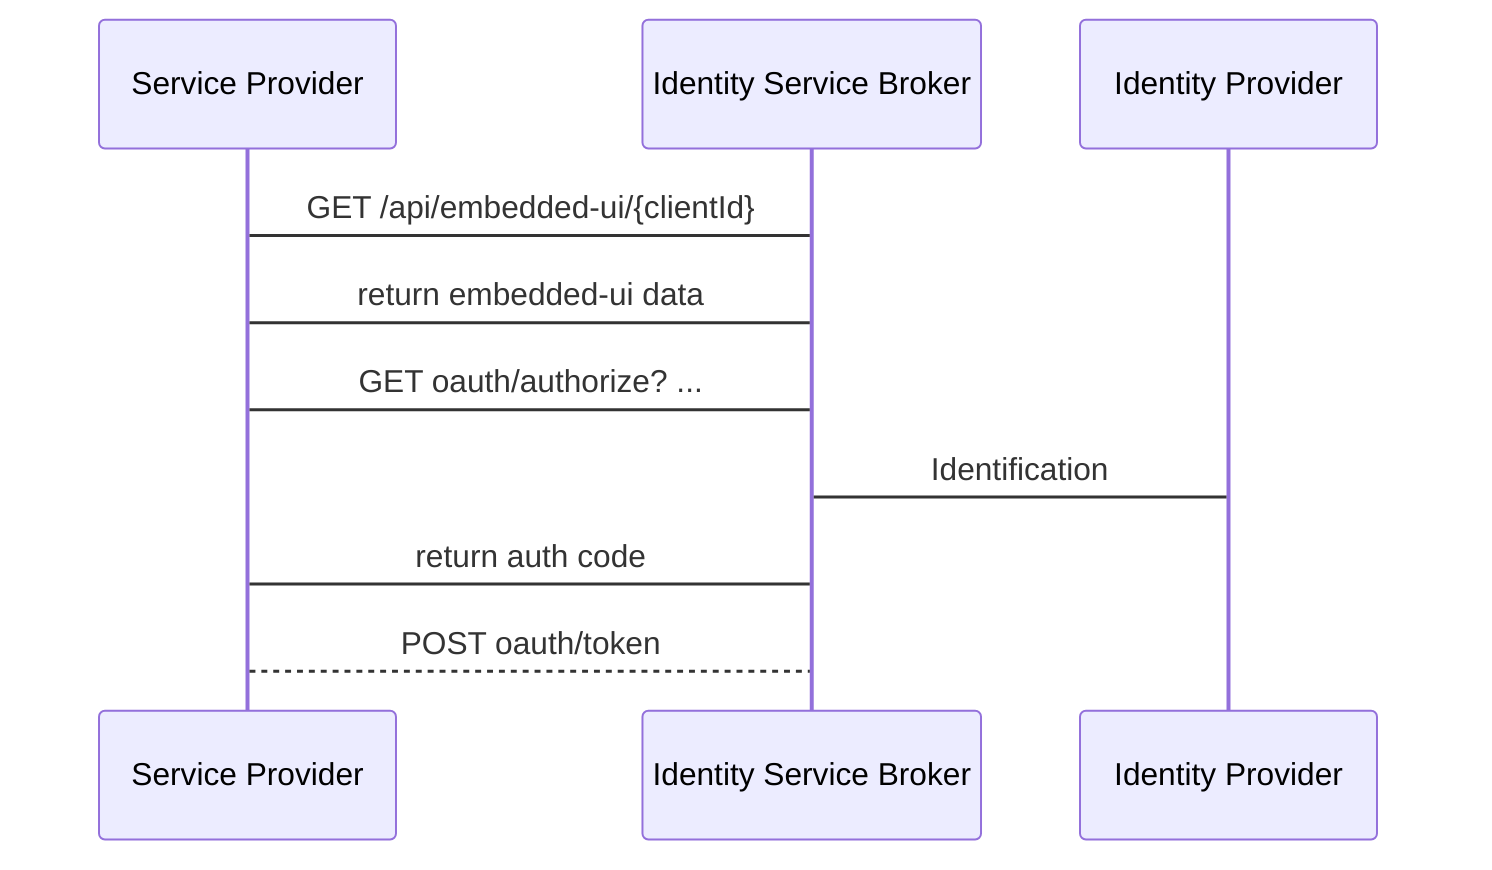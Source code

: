 sequenceDiagram

    participant Service Provider
    participant Identity Service Broker
    participant Identity Provider
    Service Provider->Identity Service Broker: GET /api/embedded-ui/{clientId}
    Identity Service Broker->Service Provider: return embedded-ui data
    Service Provider->Identity Service Broker: GET oauth/authorize? ...
    Identity Service Broker->Identity Provider: Identification
    Identity Service Broker->Service Provider: return auth code
    Service Provider-->Identity Service Broker: POST oauth/token